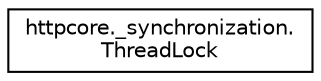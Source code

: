 digraph "Graphical Class Hierarchy"
{
 // LATEX_PDF_SIZE
  edge [fontname="Helvetica",fontsize="10",labelfontname="Helvetica",labelfontsize="10"];
  node [fontname="Helvetica",fontsize="10",shape=record];
  rankdir="LR";
  Node0 [label="httpcore._synchronization.\lThreadLock",height=0.2,width=0.4,color="black", fillcolor="white", style="filled",URL="$classhttpcore_1_1__synchronization_1_1ThreadLock.html",tooltip=" "];
}
